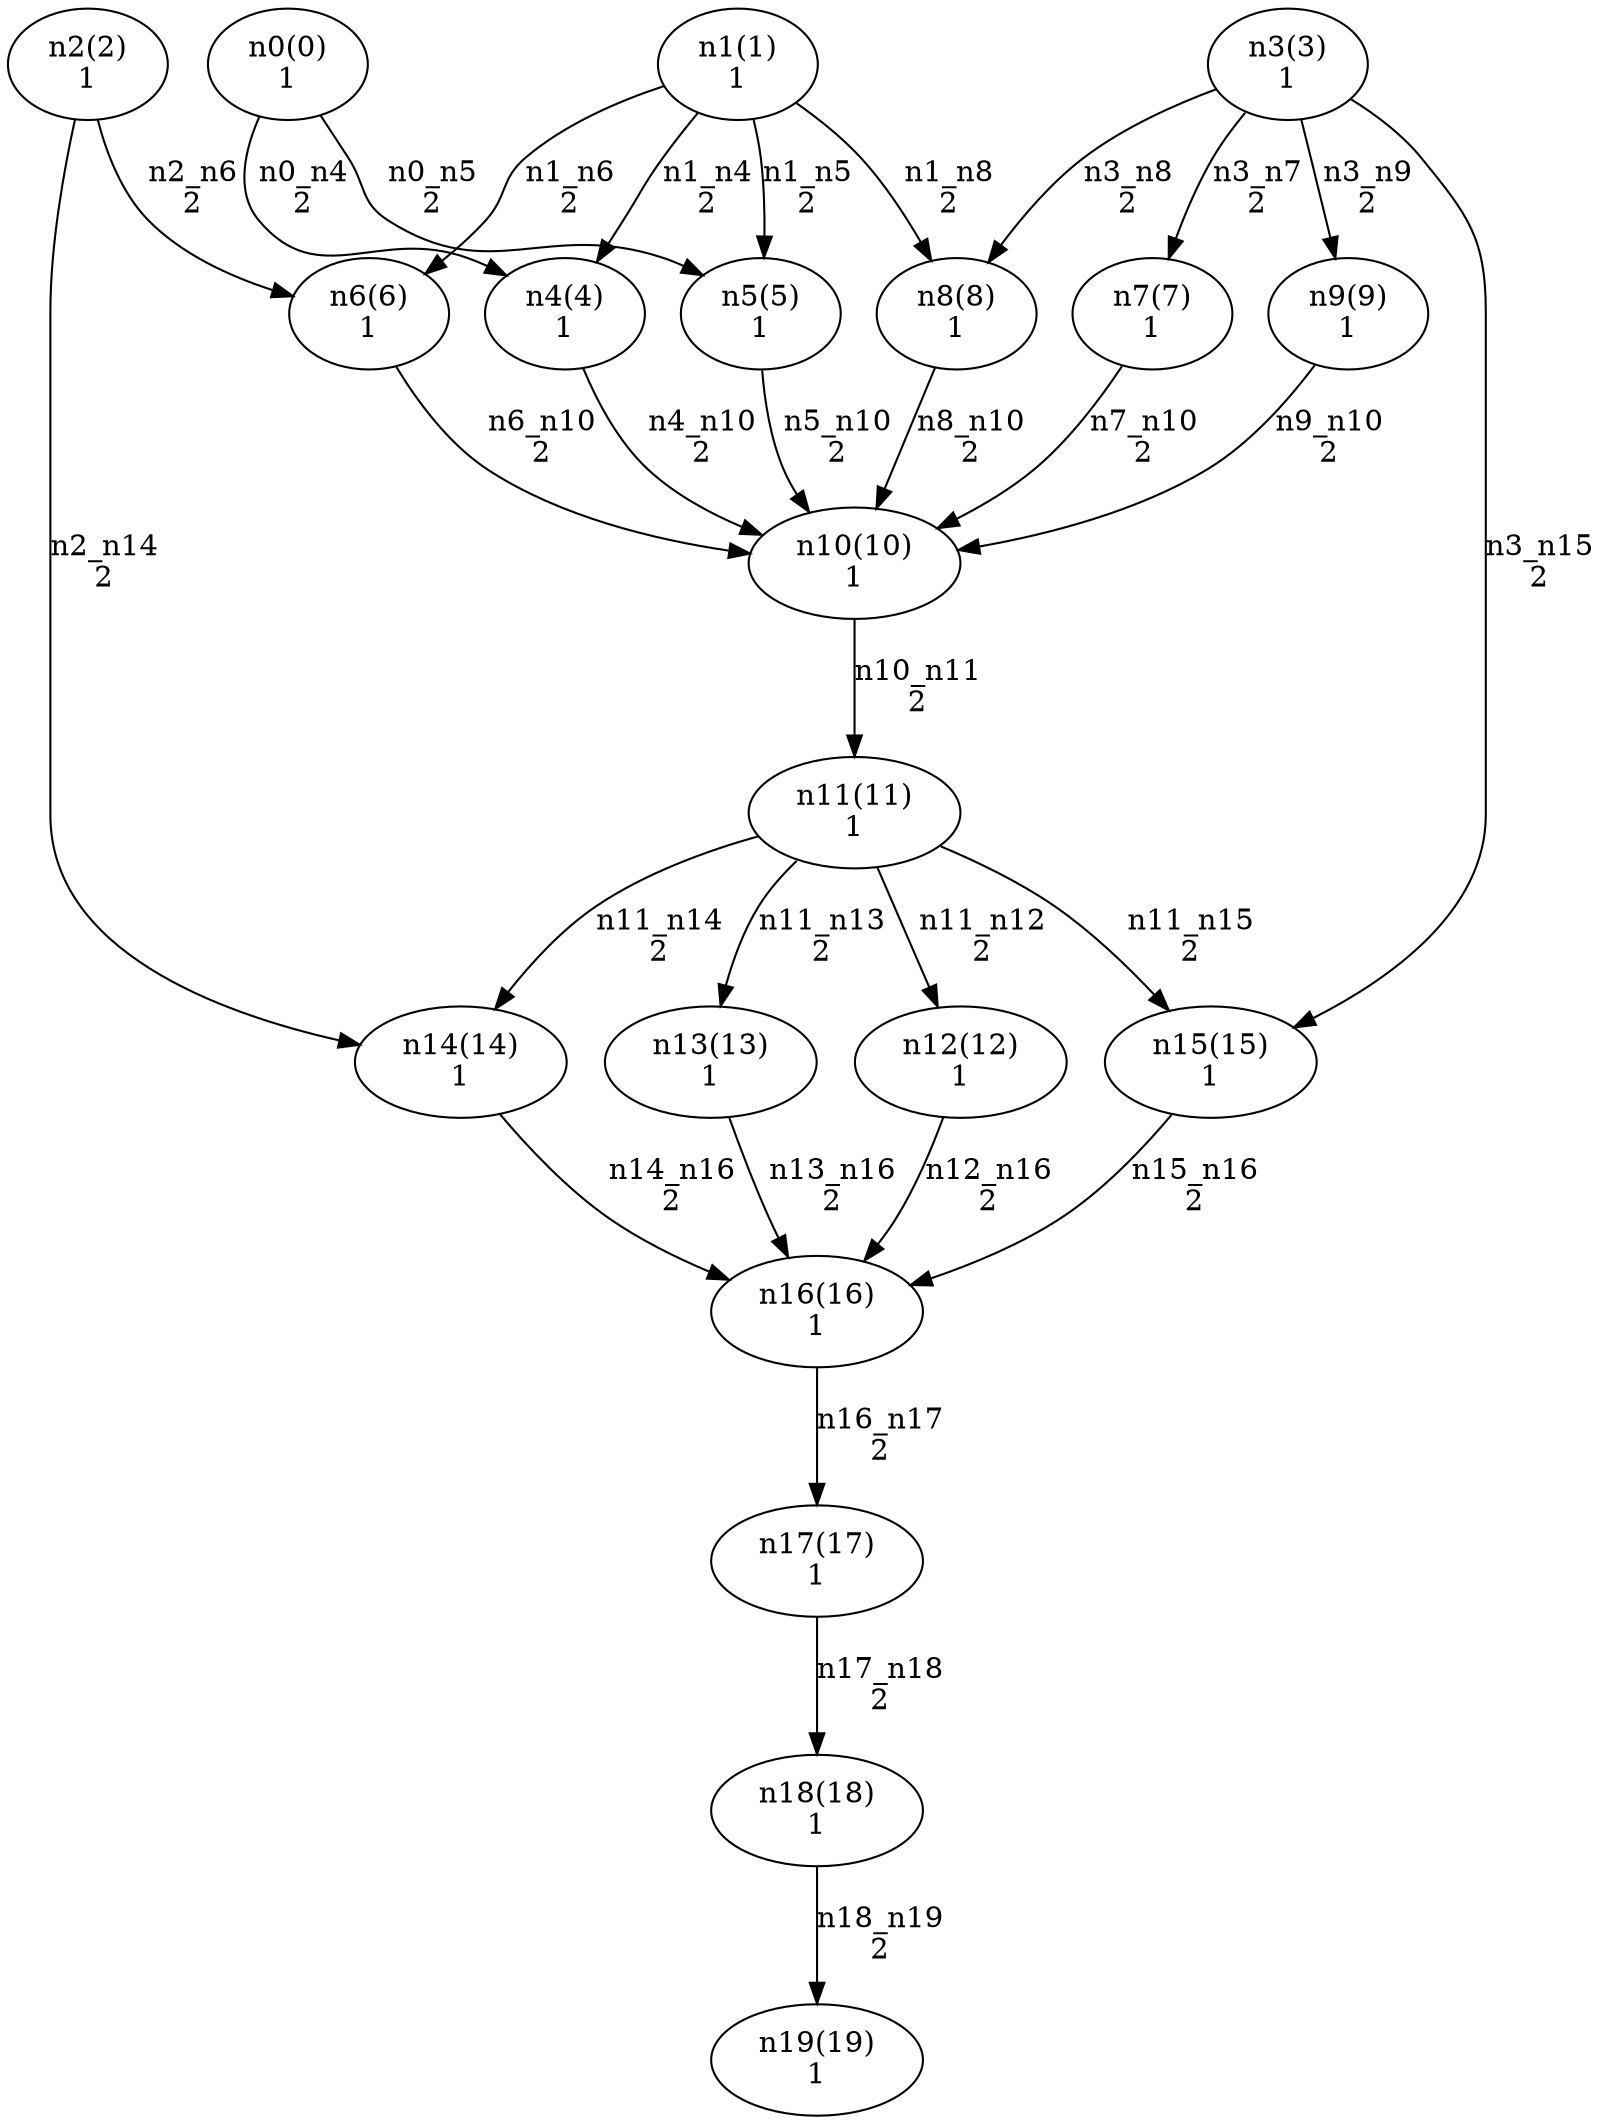 digraph test_0 {
    size="28,40";
    n0 [ label="n0(0)\n1" ];
    n4 [ label="n4(4)\n1" ];
    n5 [ label="n5(5)\n1" ];
    n1 [ label="n1(1)\n1" ];
    n6 [ label="n6(6)\n1" ];
    n8 [ label="n8(8)\n1" ];
    n2 [ label="n2(2)\n1" ];
    n14 [ label="n14(14)\n1" ];
    n3 [ label="n3(3)\n1" ];
    n7 [ label="n7(7)\n1" ];
    n9 [ label="n9(9)\n1" ];
    n15 [ label="n15(15)\n1" ];
    n10 [ label="n10(10)\n1" ];
    n11 [ label="n11(11)\n1" ];
    n12 [ label="n12(12)\n1" ];
    n13 [ label="n13(13)\n1" ];
    n16 [ label="n16(16)\n1" ];
    n17 [ label="n17(17)\n1" ];
    n18 [ label="n18(18)\n1" ];
    n19 [ label="n19(19)\n1" ];

    n0 -> n4 [ label="n0_n4\n2" ];
    n0 -> n5 [ label="n0_n5\n2" ];
    n1 -> n4 [ label="n1_n4\n2" ];
    n1 -> n5 [ label="n1_n5\n2" ];
    n1 -> n6 [ label="n1_n6\n2" ];
    n1 -> n8 [ label="n1_n8\n2" ];
    n2 -> n6 [ label="n2_n6\n2" ];
    n2 -> n14 [ label="n2_n14\n2" ];
    n3 -> n7 [ label="n3_n7\n2" ];
    n3 -> n8 [ label="n3_n8\n2" ];
    n3 -> n9 [ label="n3_n9\n2" ];
    n3 -> n15 [ label="n3_n15\n2" ];
    n4 -> n10 [ label="n4_n10\n2" ];
    n5 -> n10 [ label="n5_n10\n2" ];
    n6 -> n10 [ label="n6_n10\n2" ];
    n7 -> n10 [ label="n7_n10\n2" ];
    n8 -> n10 [ label="n8_n10\n2" ];
    n9 -> n10 [ label="n9_n10\n2" ];
    n10 -> n11 [ label="n10_n11\n2" ];
    n11 -> n12 [ label="n11_n12\n2" ];
    n11 -> n13 [ label="n11_n13\n2" ];
    n11 -> n14 [ label="n11_n14\n2" ];
    n11 -> n15 [ label="n11_n15\n2" ];
    n12 -> n16 [ label="n12_n16\n2" ];
    n13 -> n16 [ label="n13_n16\n2" ];
    n14 -> n16 [ label="n14_n16\n2" ];
    n15 -> n16 [ label="n15_n16\n2" ];
    n16 -> n17 [ label="n16_n17\n2" ];
    n17 -> n18 [ label="n17_n18\n2" ];
    n18 -> n19 [ label="n18_n19\n2" ];
}
